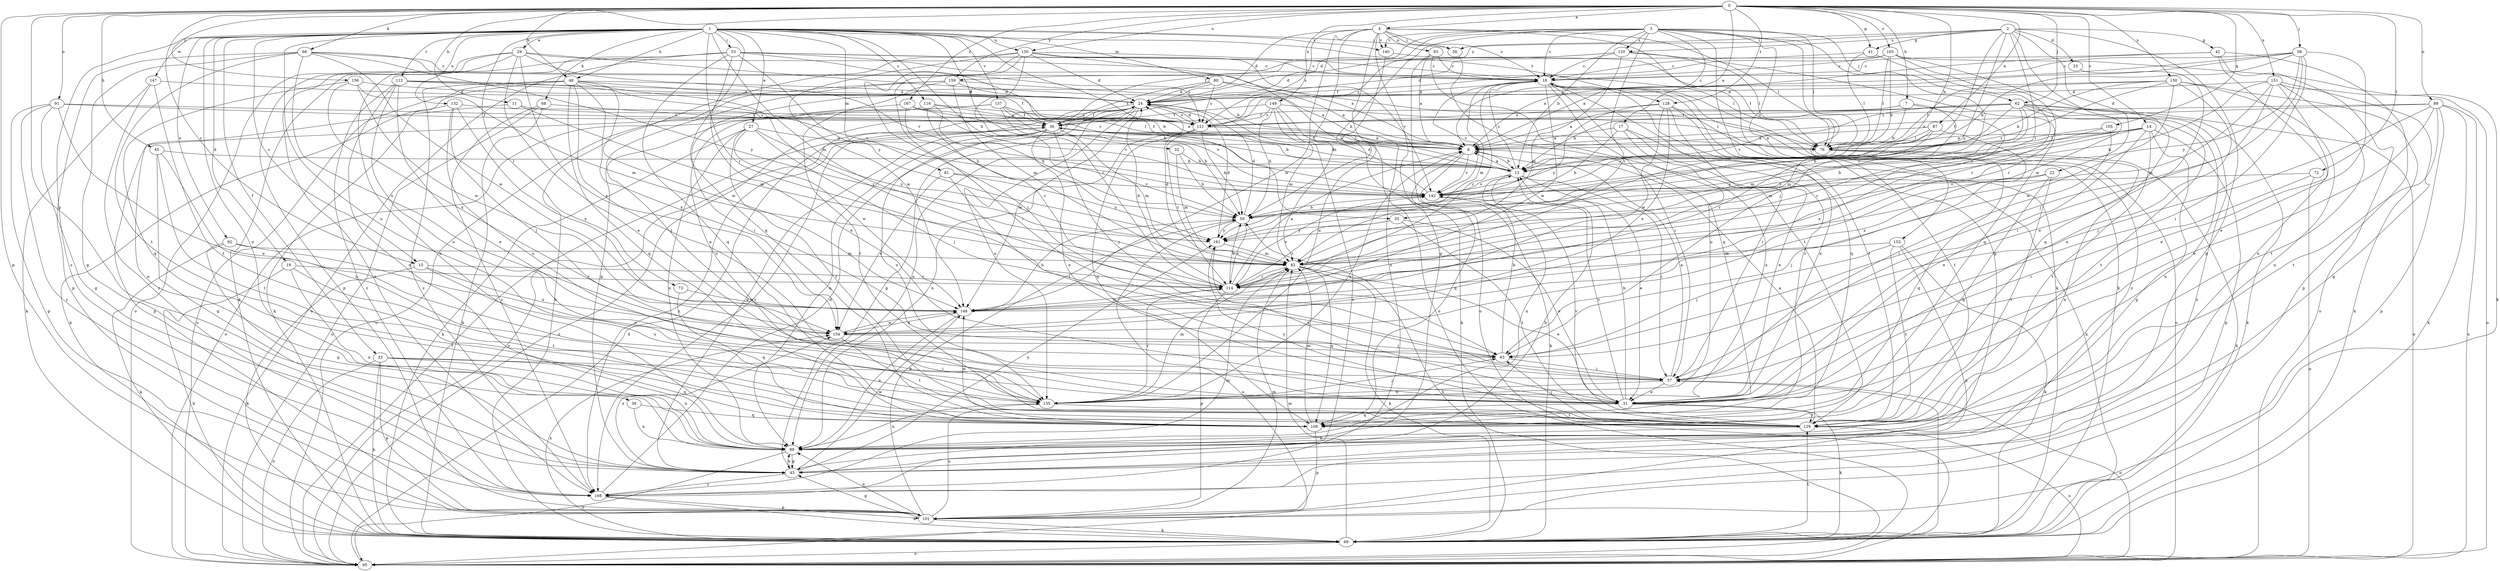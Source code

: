 strict digraph  {
0;
1;
2;
3;
4;
6;
7;
11;
12;
14;
15;
17;
18;
19;
22;
23;
24;
27;
29;
31;
32;
33;
35;
36;
39;
41;
42;
43;
45;
48;
50;
53;
56;
57;
58;
62;
63;
66;
68;
69;
72;
73;
76;
80;
81;
82;
87;
88;
89;
91;
92;
93;
95;
101;
105;
108;
112;
114;
116;
120;
121;
128;
129;
130;
132;
135;
137;
140;
142;
147;
148;
149;
150;
151;
153;
154;
156;
159;
161;
165;
167;
168;
0 -> 4  [label=a];
0 -> 6  [label=a];
0 -> 7  [label=b];
0 -> 11  [label=b];
0 -> 12  [label=b];
0 -> 14  [label=c];
0 -> 15  [label=c];
0 -> 39  [label=g];
0 -> 41  [label=g];
0 -> 45  [label=h];
0 -> 48  [label=h];
0 -> 58  [label=j];
0 -> 62  [label=j];
0 -> 66  [label=k];
0 -> 72  [label=l];
0 -> 87  [label=n];
0 -> 88  [label=n];
0 -> 91  [label=o];
0 -> 101  [label=p];
0 -> 105  [label=q];
0 -> 128  [label=t];
0 -> 130  [label=u];
0 -> 149  [label=x];
0 -> 150  [label=x];
0 -> 151  [label=x];
0 -> 156  [label=y];
0 -> 159  [label=y];
0 -> 165  [label=z];
0 -> 167  [label=z];
1 -> 15  [label=c];
1 -> 19  [label=d];
1 -> 27  [label=e];
1 -> 29  [label=e];
1 -> 32  [label=f];
1 -> 33  [label=f];
1 -> 35  [label=f];
1 -> 48  [label=h];
1 -> 50  [label=h];
1 -> 53  [label=i];
1 -> 56  [label=i];
1 -> 68  [label=k];
1 -> 73  [label=l];
1 -> 80  [label=m];
1 -> 81  [label=m];
1 -> 82  [label=m];
1 -> 89  [label=n];
1 -> 92  [label=o];
1 -> 108  [label=q];
1 -> 112  [label=r];
1 -> 114  [label=r];
1 -> 116  [label=s];
1 -> 128  [label=t];
1 -> 130  [label=u];
1 -> 132  [label=u];
1 -> 135  [label=u];
1 -> 137  [label=v];
1 -> 140  [label=v];
1 -> 147  [label=w];
1 -> 168  [label=z];
2 -> 22  [label=d];
2 -> 23  [label=d];
2 -> 35  [label=f];
2 -> 41  [label=g];
2 -> 42  [label=g];
2 -> 43  [label=g];
2 -> 56  [label=i];
2 -> 114  [label=r];
2 -> 120  [label=s];
2 -> 148  [label=w];
2 -> 159  [label=y];
2 -> 161  [label=y];
3 -> 12  [label=b];
3 -> 17  [label=c];
3 -> 18  [label=c];
3 -> 24  [label=d];
3 -> 36  [label=f];
3 -> 43  [label=g];
3 -> 50  [label=h];
3 -> 62  [label=j];
3 -> 63  [label=j];
3 -> 69  [label=k];
3 -> 76  [label=l];
3 -> 114  [label=r];
3 -> 120  [label=s];
3 -> 140  [label=v];
3 -> 153  [label=x];
4 -> 18  [label=c];
4 -> 24  [label=d];
4 -> 43  [label=g];
4 -> 56  [label=i];
4 -> 69  [label=k];
4 -> 76  [label=l];
4 -> 82  [label=m];
4 -> 93  [label=o];
4 -> 121  [label=s];
4 -> 140  [label=v];
4 -> 148  [label=w];
4 -> 168  [label=z];
6 -> 12  [label=b];
6 -> 36  [label=f];
6 -> 69  [label=k];
6 -> 108  [label=q];
6 -> 142  [label=v];
7 -> 6  [label=a];
7 -> 12  [label=b];
7 -> 36  [label=f];
7 -> 82  [label=m];
7 -> 154  [label=x];
11 -> 82  [label=m];
11 -> 89  [label=n];
11 -> 121  [label=s];
12 -> 6  [label=a];
12 -> 18  [label=c];
12 -> 31  [label=e];
12 -> 36  [label=f];
12 -> 57  [label=i];
12 -> 89  [label=n];
12 -> 142  [label=v];
14 -> 6  [label=a];
14 -> 31  [label=e];
14 -> 43  [label=g];
14 -> 76  [label=l];
14 -> 82  [label=m];
14 -> 101  [label=p];
14 -> 129  [label=t];
14 -> 142  [label=v];
14 -> 161  [label=y];
15 -> 69  [label=k];
15 -> 114  [label=r];
15 -> 135  [label=u];
15 -> 154  [label=x];
17 -> 6  [label=a];
17 -> 31  [label=e];
17 -> 50  [label=h];
17 -> 69  [label=k];
17 -> 135  [label=u];
18 -> 24  [label=d];
18 -> 57  [label=i];
18 -> 82  [label=m];
18 -> 95  [label=o];
18 -> 108  [label=q];
18 -> 129  [label=t];
18 -> 135  [label=u];
18 -> 142  [label=v];
18 -> 148  [label=w];
18 -> 168  [label=z];
19 -> 69  [label=k];
19 -> 89  [label=n];
19 -> 114  [label=r];
19 -> 129  [label=t];
22 -> 63  [label=j];
22 -> 108  [label=q];
22 -> 129  [label=t];
22 -> 142  [label=v];
23 -> 31  [label=e];
24 -> 36  [label=f];
24 -> 43  [label=g];
24 -> 89  [label=n];
24 -> 95  [label=o];
24 -> 121  [label=s];
24 -> 135  [label=u];
24 -> 148  [label=w];
24 -> 168  [label=z];
27 -> 6  [label=a];
27 -> 63  [label=j];
27 -> 69  [label=k];
27 -> 89  [label=n];
27 -> 129  [label=t];
27 -> 148  [label=w];
27 -> 161  [label=y];
29 -> 12  [label=b];
29 -> 18  [label=c];
29 -> 31  [label=e];
29 -> 95  [label=o];
29 -> 101  [label=p];
29 -> 142  [label=v];
29 -> 154  [label=x];
29 -> 168  [label=z];
31 -> 12  [label=b];
31 -> 69  [label=k];
31 -> 108  [label=q];
31 -> 129  [label=t];
31 -> 142  [label=v];
32 -> 12  [label=b];
32 -> 50  [label=h];
32 -> 82  [label=m];
33 -> 57  [label=i];
33 -> 69  [label=k];
33 -> 89  [label=n];
33 -> 95  [label=o];
33 -> 101  [label=p];
33 -> 108  [label=q];
35 -> 31  [label=e];
35 -> 114  [label=r];
35 -> 129  [label=t];
35 -> 161  [label=y];
36 -> 6  [label=a];
36 -> 12  [label=b];
36 -> 31  [label=e];
36 -> 43  [label=g];
36 -> 63  [label=j];
36 -> 76  [label=l];
36 -> 82  [label=m];
36 -> 89  [label=n];
36 -> 95  [label=o];
36 -> 135  [label=u];
36 -> 168  [label=z];
39 -> 89  [label=n];
39 -> 108  [label=q];
41 -> 18  [label=c];
41 -> 76  [label=l];
41 -> 114  [label=r];
42 -> 6  [label=a];
42 -> 18  [label=c];
42 -> 89  [label=n];
42 -> 95  [label=o];
42 -> 101  [label=p];
43 -> 12  [label=b];
43 -> 89  [label=n];
43 -> 148  [label=w];
43 -> 154  [label=x];
43 -> 161  [label=y];
43 -> 168  [label=z];
45 -> 12  [label=b];
45 -> 43  [label=g];
45 -> 129  [label=t];
45 -> 135  [label=u];
48 -> 24  [label=d];
48 -> 31  [label=e];
48 -> 36  [label=f];
48 -> 69  [label=k];
48 -> 95  [label=o];
48 -> 108  [label=q];
48 -> 114  [label=r];
48 -> 148  [label=w];
48 -> 154  [label=x];
48 -> 168  [label=z];
50 -> 24  [label=d];
50 -> 95  [label=o];
50 -> 114  [label=r];
50 -> 161  [label=y];
53 -> 6  [label=a];
53 -> 18  [label=c];
53 -> 31  [label=e];
53 -> 69  [label=k];
53 -> 76  [label=l];
53 -> 89  [label=n];
53 -> 95  [label=o];
53 -> 108  [label=q];
53 -> 142  [label=v];
53 -> 161  [label=y];
56 -> 108  [label=q];
57 -> 6  [label=a];
57 -> 31  [label=e];
57 -> 95  [label=o];
57 -> 135  [label=u];
58 -> 6  [label=a];
58 -> 12  [label=b];
58 -> 18  [label=c];
58 -> 31  [label=e];
58 -> 57  [label=i];
58 -> 63  [label=j];
58 -> 121  [label=s];
58 -> 161  [label=y];
62 -> 12  [label=b];
62 -> 50  [label=h];
62 -> 69  [label=k];
62 -> 82  [label=m];
62 -> 89  [label=n];
62 -> 95  [label=o];
62 -> 114  [label=r];
62 -> 121  [label=s];
62 -> 129  [label=t];
62 -> 142  [label=v];
62 -> 168  [label=z];
63 -> 12  [label=b];
63 -> 57  [label=i];
66 -> 18  [label=c];
66 -> 43  [label=g];
66 -> 101  [label=p];
66 -> 121  [label=s];
66 -> 129  [label=t];
66 -> 148  [label=w];
66 -> 154  [label=x];
66 -> 161  [label=y];
68 -> 36  [label=f];
68 -> 69  [label=k];
68 -> 95  [label=o];
68 -> 168  [label=z];
69 -> 57  [label=i];
69 -> 82  [label=m];
69 -> 95  [label=o];
69 -> 129  [label=t];
69 -> 154  [label=x];
72 -> 57  [label=i];
72 -> 95  [label=o];
72 -> 142  [label=v];
73 -> 108  [label=q];
73 -> 148  [label=w];
76 -> 69  [label=k];
76 -> 89  [label=n];
76 -> 108  [label=q];
80 -> 6  [label=a];
80 -> 24  [label=d];
80 -> 36  [label=f];
80 -> 57  [label=i];
80 -> 76  [label=l];
80 -> 121  [label=s];
81 -> 57  [label=i];
81 -> 142  [label=v];
81 -> 154  [label=x];
81 -> 161  [label=y];
82 -> 24  [label=d];
82 -> 31  [label=e];
82 -> 69  [label=k];
82 -> 108  [label=q];
82 -> 114  [label=r];
87 -> 6  [label=a];
87 -> 76  [label=l];
87 -> 114  [label=r];
87 -> 142  [label=v];
87 -> 154  [label=x];
88 -> 6  [label=a];
88 -> 31  [label=e];
88 -> 63  [label=j];
88 -> 69  [label=k];
88 -> 95  [label=o];
88 -> 101  [label=p];
88 -> 121  [label=s];
88 -> 129  [label=t];
89 -> 43  [label=g];
89 -> 95  [label=o];
91 -> 31  [label=e];
91 -> 36  [label=f];
91 -> 43  [label=g];
91 -> 101  [label=p];
91 -> 121  [label=s];
91 -> 168  [label=z];
92 -> 31  [label=e];
92 -> 43  [label=g];
92 -> 69  [label=k];
92 -> 82  [label=m];
93 -> 6  [label=a];
93 -> 18  [label=c];
93 -> 95  [label=o];
93 -> 129  [label=t];
95 -> 24  [label=d];
95 -> 36  [label=f];
95 -> 50  [label=h];
101 -> 43  [label=g];
101 -> 50  [label=h];
101 -> 69  [label=k];
101 -> 82  [label=m];
101 -> 89  [label=n];
101 -> 135  [label=u];
105 -> 50  [label=h];
105 -> 57  [label=i];
105 -> 76  [label=l];
108 -> 18  [label=c];
108 -> 82  [label=m];
108 -> 101  [label=p];
108 -> 148  [label=w];
112 -> 12  [label=b];
112 -> 24  [label=d];
112 -> 31  [label=e];
112 -> 89  [label=n];
112 -> 135  [label=u];
112 -> 142  [label=v];
112 -> 168  [label=z];
114 -> 6  [label=a];
114 -> 18  [label=c];
114 -> 24  [label=d];
114 -> 50  [label=h];
114 -> 101  [label=p];
114 -> 142  [label=v];
114 -> 148  [label=w];
116 -> 50  [label=h];
116 -> 63  [label=j];
116 -> 76  [label=l];
116 -> 114  [label=r];
116 -> 121  [label=s];
120 -> 18  [label=c];
120 -> 24  [label=d];
120 -> 76  [label=l];
120 -> 82  [label=m];
120 -> 108  [label=q];
120 -> 121  [label=s];
121 -> 6  [label=a];
121 -> 24  [label=d];
121 -> 50  [label=h];
121 -> 89  [label=n];
121 -> 108  [label=q];
121 -> 114  [label=r];
128 -> 31  [label=e];
128 -> 57  [label=i];
128 -> 121  [label=s];
128 -> 129  [label=t];
128 -> 148  [label=w];
128 -> 154  [label=x];
128 -> 161  [label=y];
129 -> 6  [label=a];
129 -> 63  [label=j];
129 -> 89  [label=n];
129 -> 95  [label=o];
129 -> 142  [label=v];
129 -> 161  [label=y];
130 -> 18  [label=c];
130 -> 24  [label=d];
130 -> 57  [label=i];
130 -> 63  [label=j];
130 -> 69  [label=k];
130 -> 95  [label=o];
130 -> 114  [label=r];
130 -> 142  [label=v];
130 -> 148  [label=w];
132 -> 63  [label=j];
132 -> 69  [label=k];
132 -> 121  [label=s];
132 -> 135  [label=u];
132 -> 154  [label=x];
135 -> 6  [label=a];
135 -> 63  [label=j];
135 -> 82  [label=m];
135 -> 89  [label=n];
135 -> 114  [label=r];
135 -> 129  [label=t];
137 -> 6  [label=a];
137 -> 36  [label=f];
137 -> 50  [label=h];
137 -> 95  [label=o];
137 -> 135  [label=u];
137 -> 142  [label=v];
140 -> 76  [label=l];
140 -> 135  [label=u];
142 -> 24  [label=d];
142 -> 50  [label=h];
147 -> 24  [label=d];
147 -> 69  [label=k];
147 -> 129  [label=t];
147 -> 168  [label=z];
148 -> 50  [label=h];
148 -> 89  [label=n];
148 -> 154  [label=x];
149 -> 36  [label=f];
149 -> 50  [label=h];
149 -> 69  [label=k];
149 -> 76  [label=l];
149 -> 82  [label=m];
149 -> 121  [label=s];
149 -> 168  [label=z];
150 -> 12  [label=b];
150 -> 24  [label=d];
150 -> 31  [label=e];
150 -> 69  [label=k];
150 -> 76  [label=l];
150 -> 89  [label=n];
150 -> 142  [label=v];
150 -> 148  [label=w];
151 -> 24  [label=d];
151 -> 31  [label=e];
151 -> 43  [label=g];
151 -> 50  [label=h];
151 -> 57  [label=i];
151 -> 82  [label=m];
151 -> 95  [label=o];
151 -> 129  [label=t];
153 -> 63  [label=j];
153 -> 69  [label=k];
153 -> 82  [label=m];
153 -> 101  [label=p];
153 -> 129  [label=t];
154 -> 63  [label=j];
154 -> 129  [label=t];
154 -> 148  [label=w];
156 -> 24  [label=d];
156 -> 82  [label=m];
156 -> 108  [label=q];
156 -> 148  [label=w];
156 -> 154  [label=x];
159 -> 6  [label=a];
159 -> 24  [label=d];
159 -> 43  [label=g];
159 -> 82  [label=m];
159 -> 95  [label=o];
159 -> 129  [label=t];
161 -> 24  [label=d];
161 -> 31  [label=e];
161 -> 82  [label=m];
165 -> 12  [label=b];
165 -> 18  [label=c];
165 -> 24  [label=d];
165 -> 36  [label=f];
165 -> 69  [label=k];
165 -> 76  [label=l];
165 -> 108  [label=q];
165 -> 114  [label=r];
167 -> 12  [label=b];
167 -> 50  [label=h];
167 -> 101  [label=p];
167 -> 121  [label=s];
167 -> 142  [label=v];
168 -> 24  [label=d];
168 -> 69  [label=k];
168 -> 82  [label=m];
168 -> 101  [label=p];
}
